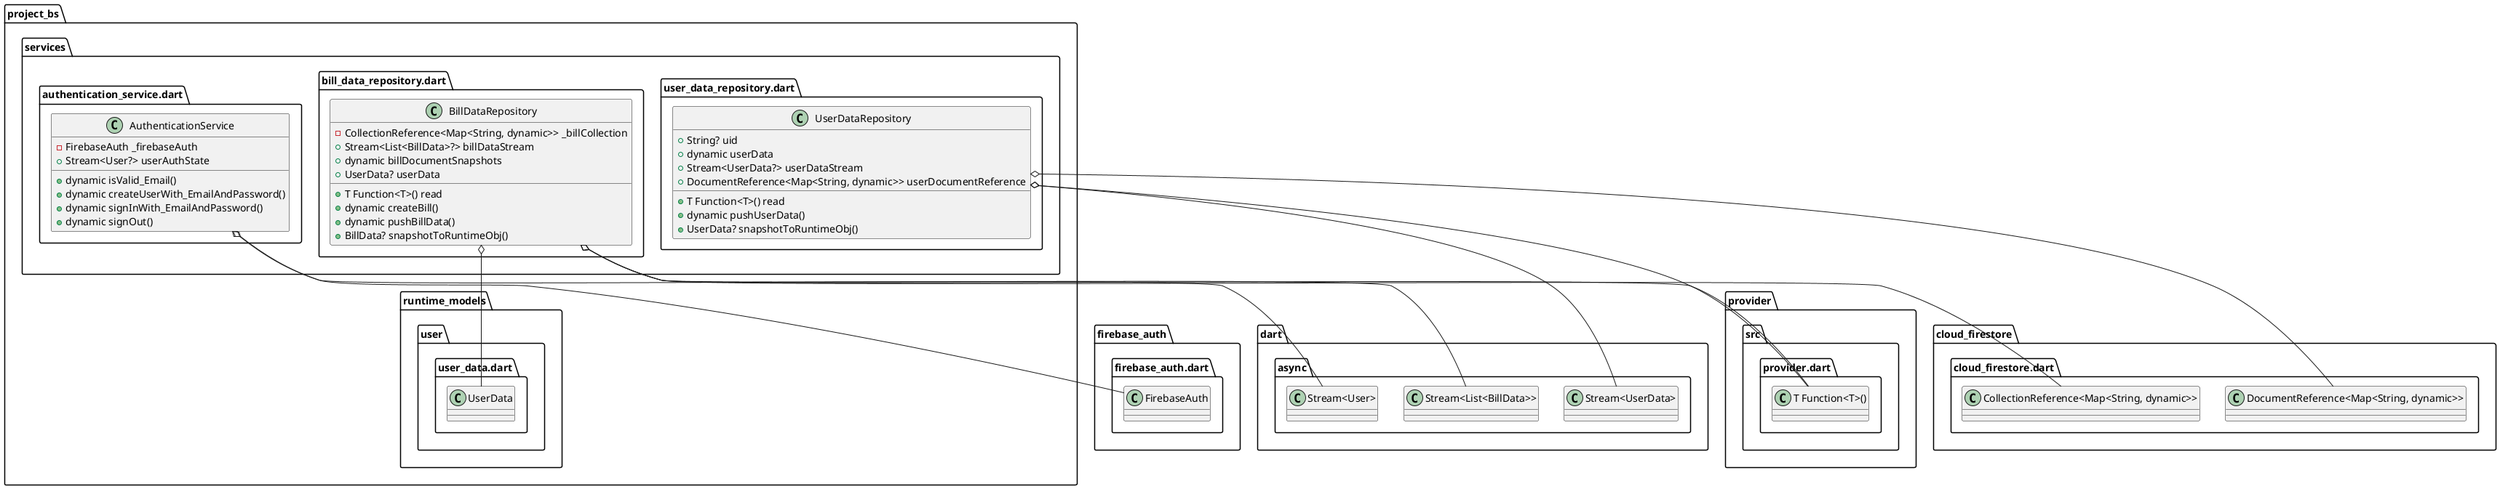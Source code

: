 @startuml ClassDiagram
set namespaceSeparator ::

' class "project_bs::firebase_options.dart::DefaultFirebaseOptions" {
'   {static} +FirebaseOptions android
'   {static} +FirebaseOptions ios
'   {static} +FirebaseOptions currentPlatform
' }

' "project_bs::firebase_options.dart::DefaultFirebaseOptions" o-- "firebase_core_platform_interface::firebase_core_platform_interface.dart::FirebaseOptions"

' class "project_bs::main.dart::SplitItApp" {
'   +Widget build()
' }

' "flutter::src::widgets::framework.dart::StatelessWidget" <|-- "project_bs::main.dart::SplitItApp"



' class "project_bs::screens::authentication::login::login_form.dart::LoginForm" {
'   +TextEditingController emailFieldController
'   +TextEditingController passwordFieldController
'   +T Function<T>() read
'   +String toReturn
'   +dynamic login()
' }

' "project_bs::screens::authentication::login::login_form.dart::LoginForm" o-- "flutter::src::widgets::editable_text.dart::TextEditingController"
' "project_bs::screens::authentication::login::login_form.dart::LoginForm" o-- "provider::src::provider.dart::T Function<T>()"

' class "project_bs::screens::authentication::login::login_screen.dart::LoginScreen" {
'   -GlobalKey<FormState> _formKey
'   +Widget build()
' }

' "project_bs::screens::authentication::login::login_screen.dart::LoginScreen" o-- "flutter::src::widgets::framework.dart::GlobalKey<FormState>"
' "flutter::src::widgets::framework.dart::StatelessWidget" <|-- "project_bs::screens::authentication::login::login_screen.dart::LoginScreen"

' class "project_bs::screens::authentication::registration::registration_form.dart::RegistrationForm" {
'   +T Function<T>() read
'   +PageController pageController
'   +TextEditingController emailFieldController
'   +TextEditingController passwordFieldController
'   +TextEditingController confirmPasswordController
'   +TextEditingController nameFieldController
'   +TextEditingController birthdayFieldController
'   +TextEditingController quoteFieldController
'   +dynamic createUser()
'   +dynamic submitEmailAndPassword()
' }

' "project_bs::screens::authentication::registration::registration_form.dart::RegistrationForm" o-- "provider::src::provider.dart::T Function<T>()"
' "project_bs::screens::authentication::registration::registration_form.dart::RegistrationForm" o-- "flutter::src::widgets::page_view.dart::PageController"
' "project_bs::screens::authentication::registration::registration_form.dart::RegistrationForm" o-- "flutter::src::widgets::editable_text.dart::TextEditingController"

' class "project_bs::screens::authentication::registration::registration_screen.dart::RegistrationFormForEmailAndPassword" {
'   +Widget build()
' }

' "flutter::src::widgets::framework.dart::StatelessWidget" <|-- "project_bs::screens::authentication::registration::registration_screen.dart::RegistrationFormForEmailAndPassword"

' class "project_bs::screens::authentication::registration::registration_screen.dart::RegistrationFormForUserData" {
'   +Widget build()
' }

' "flutter::src::widgets::framework.dart::StatelessWidget" <|-- "project_bs::screens::authentication::registration::registration_screen.dart::RegistrationFormForUserData"

' class "project_bs::screens::authentication::registration::registration_screen.dart::RegistrationScreen" {
'   -GlobalKey<FormState> _formKey
'   +Widget build()
' }

' "project_bs::screens::authentication::registration::registration_screen.dart::RegistrationScreen" o-- "flutter::src::widgets::framework.dart::GlobalKey<FormState>"
' "flutter::src::widgets::framework.dart::StatelessWidget" <|-- "project_bs::screens::authentication::registration::registration_screen.dart::RegistrationScreen"

' class "project_bs::screens::authentication_switcher.dart::AuthenticationSwitcher" {
'   +Widget build()
' }

' "flutter::src::widgets::framework.dart::StatelessWidget" <|-- "project_bs::screens::authentication_switcher.dart::AuthenticationSwitcher"

' class "project_bs::screens::bill::dummy_bill_form.dart::DummyBillForm" {
'   +T Function<T>() read
'   +bool triggerRecalculate
'   +void calculate()
' }

' "project_bs::screens::bill::dummy_bill_form.dart::DummyBillForm" o-- "provider::src::provider.dart::T Function<T>()"

' class "project_bs::screens::bill::quick_split_form.dart::QuickSplitForm" {
'   +T Function<T>() read
'   +PageController pageController
'   +TextEditingController nameFieldController
'   +TextEditingController dateFieldController
'   +TextEditingController totalSpentFieldController
'   +Map<PublicProfile, bool> friendInvolvements
'   +dynamic submitBillInfo()
'   +dynamic createBill()
' }

' "project_bs::screens::bill::quick_split_form.dart::QuickSplitForm" o-- "provider::src::provider.dart::T Function<T>()"
' "project_bs::screens::bill::quick_split_form.dart::QuickSplitForm" o-- "flutter::src::widgets::page_view.dart::PageController"
' "project_bs::screens::bill::quick_split_form.dart::QuickSplitForm" o-- "flutter::src::widgets::editable_text.dart::TextEditingController"

' class "project_bs::screens::bill::view_bills.dart::ViewBillHistory" {
'   +State<ViewBillHistory> createState()
' }

' "flutter::src::widgets::framework.dart::StatefulWidget" <|-- "project_bs::screens::bill::view_bills.dart::ViewBillHistory"

' class "project_bs::screens::bill::view_bills.dart::_ViewBillHistoryState" {
'   +Widget build()
' }

' "flutter::src::widgets::framework.dart::State" <|-- "project_bs::screens::bill::view_bills.dart::_ViewBillHistoryState"

' class "project_bs::screens::friends_screen::friends_page.dart::FriendsPage" {
'   -TextEditingController _searchBarController
'   -PageController _controller
'   +Widget build()
' }

' "project_bs::screens::friends_screen::friends_page.dart::FriendsPage" o-- "flutter::src::widgets::editable_text.dart::TextEditingController"
' "project_bs::screens::friends_screen::friends_page.dart::FriendsPage" o-- "flutter::src::widgets::page_view.dart::PageController"
' "flutter::src::widgets::framework.dart::StatelessWidget" <|-- "project_bs::screens::friends_screen::friends_page.dart::FriendsPage"

' class "project_bs::screens::friends_screen::friends_page_overview.dart::FriendsPageOverview" {
'   -TextEditingController _searchBarController
'   +Widget build()
' }

' "project_bs::screens::friends_screen::friends_page_overview.dart::FriendsPageOverview" o-- "flutter::src::widgets::editable_text.dart::TextEditingController"
' "flutter::src::widgets::framework.dart::StatelessWidget" <|-- "project_bs::screens::friends_screen::friends_page_overview.dart::FriendsPageOverview"

' class "project_bs::screens::friends_screen::friends_page_view.dart::FriendsPageView" {
'   +int startingIndex
'   +Widget build()
' }

' "flutter::src::widgets::framework.dart::StatelessWidget" <|-- "project_bs::screens::friends_screen::friends_page_view.dart::FriendsPageView"

' class "project_bs::screens::friends_screen::friend_creation_form.dart::FriendCreationForm" {
'   +T Function<T>() read
'   +TextEditingController nameFieldController
'   +dynamic createFriend()
' }

' "project_bs::screens::friends_screen::friend_creation_form.dart::FriendCreationForm" o-- "provider::src::provider.dart::T Function<T>()"
' "project_bs::screens::friends_screen::friend_creation_form.dart::FriendCreationForm" o-- "flutter::src::widgets::editable_text.dart::TextEditingController"

' class "project_bs::screens::friends_screen::group_page_overview.dart::GroupPageOverview" {
'   +Widget build()
' }

' "flutter::src::widgets::framework.dart::StatelessWidget" <|-- "project_bs::screens::friends_screen::group_page_overview.dart::GroupPageOverview"

' class "project_bs::screens::home::home_page.dart::MainHomePage" {
'   +State<MainHomePage> createState()
' }

' "flutter::src::widgets::framework.dart::StatefulWidget" <|-- "project_bs::screens::home::home_page.dart::MainHomePage"

' class "project_bs::screens::home::home_page.dart::_MainHomePageState" {
'   +List<Widget> screens
'   +int currentPage
'   +Widget build()
' }

' "flutter::src::widgets::framework.dart::State" <|-- "project_bs::screens::home::home_page.dart::_MainHomePageState"

' class "project_bs::screens::home::home_screen.dart::MainHomeScreen" {
'   +Widget build()
' }

' "flutter::src::widgets::framework.dart::StatelessWidget" <|-- "project_bs::screens::home::home_screen.dart::MainHomeScreen"

' class "project_bs::screens::mockup_page.dart::MockUpPage" {
'   +Widget build()
' }

' "flutter::src::widgets::framework.dart::StatelessWidget" <|-- "project_bs::screens::mockup_page.dart::MockUpPage"

' class "project_bs::screens::mockup_page.dart::PageTest" {
'   -BillData _dummyBillData
'   +Widget build()
' }

' "project_bs::screens::mockup_page.dart::PageTest" o-- "project_bs::runtime_models::bill::bill_data.dart::BillData"
' "flutter::src::widgets::framework.dart::StatelessWidget" <|-- "project_bs::screens::mockup_page.dart::PageTest"

' class "project_bs::screens::mockup_page.dart::SlideAbleTest" {
'   +Widget build()
'   +Container builtUserListTile()
' }

' "flutter::src::widgets::framework.dart::StatelessWidget" <|-- "project_bs::screens::mockup_page.dart::SlideAbleTest"

' class "project_bs::screens::test_experiment_screen.dart::MyHomePage" {
'   +State<MyHomePage> createState()
' }

' "flutter::src::widgets::framework.dart::StatefulWidget" <|-- "project_bs::screens::test_experiment_screen.dart::MyHomePage"

' class "project_bs::screens::test_experiment_screen.dart::_MyHomePageState" {
'   -GlobalKey<FormState> _formKey
'   +int currentPage
'   +Widget build()
' }

' "project_bs::screens::test_experiment_screen.dart::_MyHomePageState" o-- "flutter::src::widgets::framework.dart::GlobalKey<FormState>"
' "flutter::src::widgets::framework.dart::State" <|-- "project_bs::screens::test_experiment_screen.dart::_MyHomePageState"

class "project_bs::services::authentication_service.dart::AuthenticationService" {
  -FirebaseAuth _firebaseAuth
  +Stream<User?> userAuthState
  +dynamic isValid_Email()
  +dynamic createUserWith_EmailAndPassword()
  +dynamic signInWith_EmailAndPassword()
  +dynamic signOut()
}

"project_bs::services::authentication_service.dart::AuthenticationService" o-- "firebase_auth::firebase_auth.dart::FirebaseAuth"
"project_bs::services::authentication_service.dart::AuthenticationService" o-- "dart::async::Stream<User>"

class "project_bs::services::bill_data_repository.dart::BillDataRepository" {
  +T Function<T>() read
  -CollectionReference<Map<String, dynamic>> _billCollection
  +Stream<List<BillData>?> billDataStream
  +dynamic billDocumentSnapshots
  +UserData? userData
  +dynamic createBill()
  +dynamic pushBillData()
  +BillData? snapshotToRuntimeObj()
}

"project_bs::services::bill_data_repository.dart::BillDataRepository" o-- "provider::src::provider.dart::T Function<T>()"
"project_bs::services::bill_data_repository.dart::BillDataRepository" o-- "cloud_firestore::cloud_firestore.dart::CollectionReference<Map<String, dynamic>>"
"project_bs::services::bill_data_repository.dart::BillDataRepository" o-- "dart::async::Stream<List<BillData>>"
"project_bs::services::bill_data_repository.dart::BillDataRepository" o-- "project_bs::runtime_models::user::user_data.dart::UserData"

class "project_bs::services::user_data_repository.dart::UserDataRepository" {
  +T Function<T>() read
  +String? uid
  +dynamic userData
  +Stream<UserData?> userDataStream
  +DocumentReference<Map<String, dynamic>> userDocumentReference
  +dynamic pushUserData()
  +UserData? snapshotToRuntimeObj()
}

"project_bs::services::user_data_repository.dart::UserDataRepository" o-- "provider::src::provider.dart::T Function<T>()"
"project_bs::services::user_data_repository.dart::UserDataRepository" o-- "dart::async::Stream<UserData>"
"project_bs::services::user_data_repository.dart::UserDataRepository" o-- "cloud_firestore::cloud_firestore.dart::DocumentReference<Map<String, dynamic>>"

' class "project_bs::utilities::bill_utilities::bill_cards.dart::BillCards" {
'   +BillData billData
'   +Color textColors
'   +Widget build()
' }

' "project_bs::utilities::bill_utilities::bill_cards.dart::BillCards" o-- "project_bs::runtime_models::bill::bill_data.dart::BillData"
' "project_bs::utilities::bill_utilities::bill_cards.dart::BillCards" o-- "dart::ui::Color"
' "flutter::src::widgets::framework.dart::StatelessWidget" <|-- "project_bs::utilities::bill_utilities::bill_cards.dart::BillCards"

' class "project_bs::utilities::bill_utilities::bill_cards_compact.dart::BillCardsCompact" {
'   +BillData billData
'   +Widget build()
' }

' "project_bs::utilities::bill_utilities::bill_cards_compact.dart::BillCardsCompact" o-- "project_bs::runtime_models::bill::bill_data.dart::BillData"
' "flutter::src::widgets::framework.dart::StatelessWidget" <|-- "project_bs::utilities::bill_utilities::bill_cards_compact.dart::BillCardsCompact"

' class "project_bs::utilities::bill_utilities::bill_info.dart::BillInfo" {
'   +BillData billData
'   +State<BillInfo> createState()
' }

' "project_bs::utilities::bill_utilities::bill_info.dart::BillInfo" o-- "project_bs::runtime_models::bill::bill_data.dart::BillData"
' "flutter::src::widgets::framework.dart::StatefulWidget" <|-- "project_bs::utilities::bill_utilities::bill_info.dart::BillInfo"

' class "project_bs::utilities::bill_utilities::bill_info.dart::CloseTitle" {
'   +Widget build()
' }

' "flutter::src::widgets::framework.dart::StatelessWidget" <|-- "project_bs::utilities::bill_utilities::bill_info.dart::CloseTitle"

' class "project_bs::utilities::bill_utilities::bill_info.dart::OpenTitle" {
'   +Widget build()
' }

' "flutter::src::widgets::framework.dart::StatelessWidget" <|-- "project_bs::utilities::bill_utilities::bill_info.dart::OpenTitle"

' class "project_bs::utilities::bill_utilities::bill_info.dart::PeopleInvolved" {
'   -TextEditingController _searchBarController
'   +Widget build()
' }

' "project_bs::utilities::bill_utilities::bill_info.dart::PeopleInvolved" o-- "flutter::src::widgets::editable_text.dart::TextEditingController"
' "flutter::src::widgets::framework.dart::StatelessWidget" <|-- "project_bs::utilities::bill_utilities::bill_info.dart::PeopleInvolved"

' class "project_bs::utilities::bill_utilities::bill_info.dart::_BillInfoState" {
'   +GlobalKey<ExpansionTileCardState> cardA
'   +Widget onDisplay
'   +Widget build()
' }

' "project_bs::utilities::bill_utilities::bill_info.dart::_BillInfoState" o-- "flutter::src::widgets::framework.dart::GlobalKey<ExpansionTileCardState>"
' "project_bs::utilities::bill_utilities::bill_info.dart::_BillInfoState" o-- "flutter::src::widgets::framework.dart::Widget"
' "flutter::src::widgets::framework.dart::State" <|-- "project_bs::utilities::bill_utilities::bill_info.dart::_BillInfoState"

' class "project_bs::utilities::fields.dart::DateFormField" {
'   +TextEditingController? controller
'   +InputDecoration? decoration
'   +Widget build()
' }

' "project_bs::utilities::fields.dart::DateFormField" o-- "flutter::src::widgets::editable_text.dart::TextEditingController"
' "project_bs::utilities::fields.dart::DateFormField" o-- "flutter::src::material::input_decorator.dart::InputDecoration"
' "flutter::src::widgets::framework.dart::StatelessWidget" <|-- "project_bs::utilities::fields.dart::DateFormField"

' class "project_bs::utilities::friend_tile.dart::FriendTile" {
'   +PublicProfile profile
'   +int index
'   +Widget build()
' }

' "project_bs::utilities::friend_tile.dart::FriendTile" o-- "project_bs::runtime_models::user::public_profile.dart::PublicProfile"
' "flutter::src::widgets::framework.dart::StatelessWidget" <|-- "project_bs::utilities::friend_tile.dart::FriendTile"

' class "project_bs::utilities::group_container.dart::GroupContainer" {
'   +Widget build()
' }

' "flutter::src::widgets::framework.dart::StatelessWidget" <|-- "project_bs::utilities::group_container.dart::GroupContainer"

' class "project_bs::utilities::person_icon.dart::PersonIcon" {
'   +PublicProfile profile
'   +Widget build()
' }

' "project_bs::utilities::person_icon.dart::PersonIcon" o-- "project_bs::runtime_models::user::public_profile.dart::PublicProfile"
' "flutter::src::widgets::framework.dart::StatelessWidget" <|-- "project_bs::utilities::person_icon.dart::PersonIcon"




@enduml